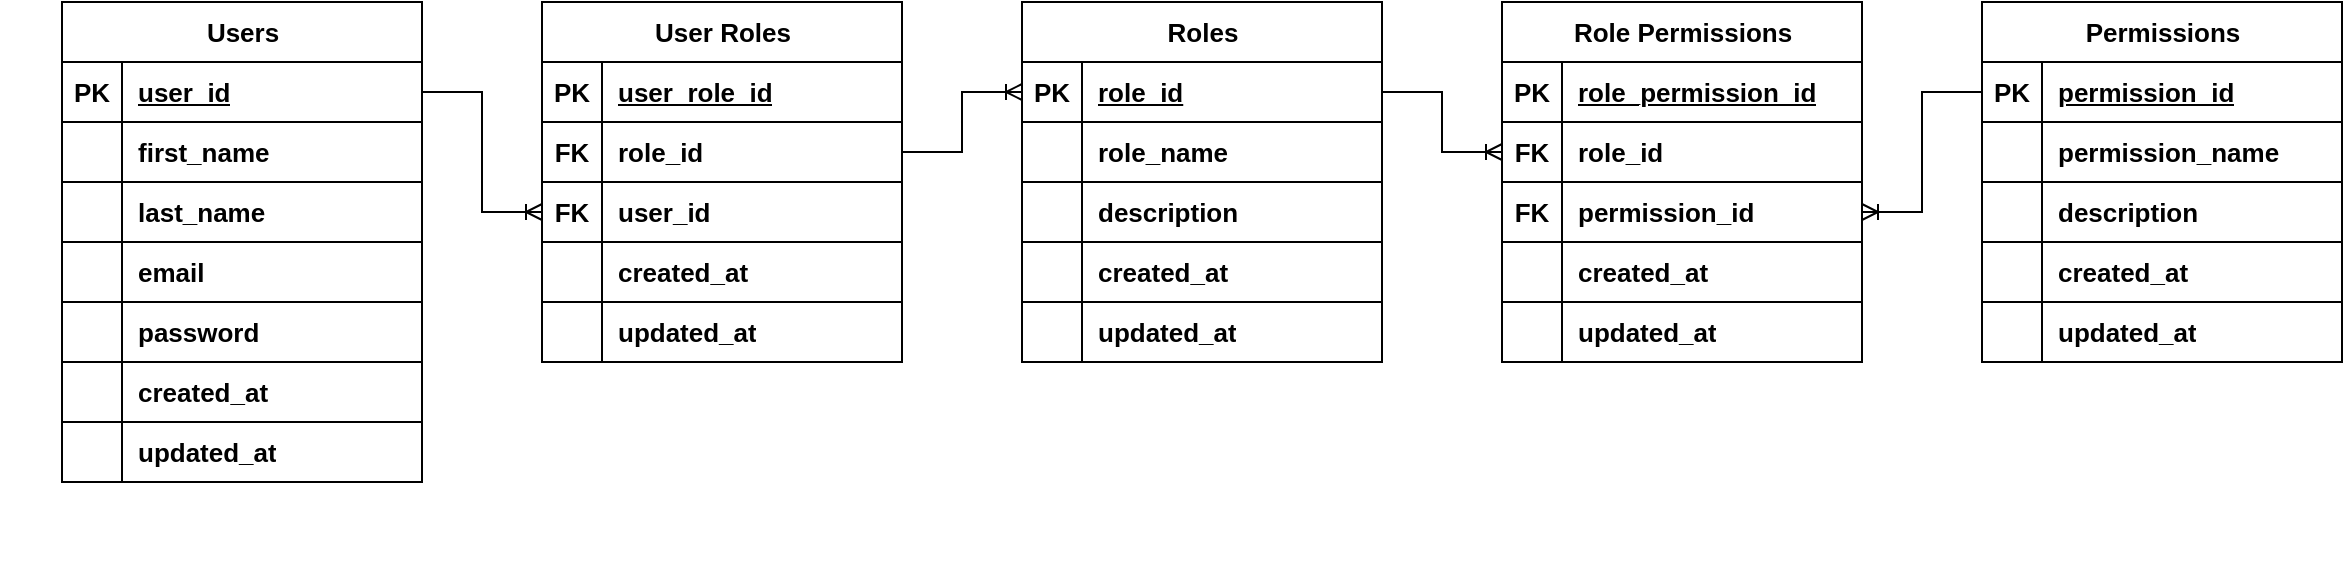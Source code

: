 <mxfile version="24.5.3" type="device">
  <diagram id="R2lEEEUBdFMjLlhIrx00" name="Page-1">
    <mxGraphModel dx="1434" dy="836" grid="1" gridSize="10" guides="1" tooltips="1" connect="1" arrows="1" fold="1" page="1" pageScale="1" pageWidth="1250" pageHeight="500" background="none" math="0" shadow="0" extFonts="Permanent Marker^https://fonts.googleapis.com/css?family=Permanent+Marker">
      <root>
        <mxCell id="0" />
        <mxCell id="1" parent="0" />
        <mxCell id="fED9V9m_qLDJJDHP6zS5-92" value="Role Permissions" style="shape=table;startSize=30;container=1;collapsible=1;childLayout=tableLayout;fixedRows=1;rowLines=1;fontStyle=1;align=center;resizeLast=1;html=1;labelBackgroundColor=none;resizeLastRow=0;shadow=0;rounded=0;fontSize=13;" parent="1" vertex="1">
          <mxGeometry x="760" y="50" width="180" height="180" as="geometry">
            <mxRectangle x="240" y="380" width="110" height="30" as="alternateBounds" />
          </mxGeometry>
        </mxCell>
        <mxCell id="fED9V9m_qLDJJDHP6zS5-93" value="" style="shape=tableRow;horizontal=0;startSize=0;swimlaneHead=0;swimlaneBody=0;fillColor=none;collapsible=0;dropTarget=0;points=[[0,0.5],[1,0.5]];portConstraint=eastwest;top=0;left=0;right=0;bottom=1;labelBackgroundColor=none;fontStyle=1;fontSize=13;" parent="fED9V9m_qLDJJDHP6zS5-92" vertex="1">
          <mxGeometry y="30" width="180" height="30" as="geometry" />
        </mxCell>
        <mxCell id="fED9V9m_qLDJJDHP6zS5-94" value="PK" style="shape=partialRectangle;connectable=0;fillColor=none;top=0;left=0;bottom=0;right=0;fontStyle=1;overflow=hidden;whiteSpace=wrap;html=1;labelBackgroundColor=none;fontSize=13;" parent="fED9V9m_qLDJJDHP6zS5-93" vertex="1">
          <mxGeometry width="30" height="30" as="geometry">
            <mxRectangle width="30" height="30" as="alternateBounds" />
          </mxGeometry>
        </mxCell>
        <mxCell id="fED9V9m_qLDJJDHP6zS5-95" value="role_permission_id" style="shape=partialRectangle;connectable=0;fillColor=none;top=0;left=0;bottom=0;right=0;align=left;spacingLeft=6;fontStyle=5;overflow=hidden;whiteSpace=wrap;html=1;labelBackgroundColor=none;fontSize=13;" parent="fED9V9m_qLDJJDHP6zS5-93" vertex="1">
          <mxGeometry x="30" width="150" height="30" as="geometry">
            <mxRectangle width="150" height="30" as="alternateBounds" />
          </mxGeometry>
        </mxCell>
        <mxCell id="fED9V9m_qLDJJDHP6zS5-162" value="" style="shape=tableRow;horizontal=0;startSize=0;swimlaneHead=0;swimlaneBody=0;fillColor=none;collapsible=0;dropTarget=0;points=[[0,0.5],[1,0.5]];portConstraint=eastwest;top=0;left=0;right=0;bottom=0;labelBackgroundColor=none;fontStyle=1;fontSize=13;" parent="fED9V9m_qLDJJDHP6zS5-92" vertex="1">
          <mxGeometry y="60" width="180" height="30" as="geometry" />
        </mxCell>
        <mxCell id="fED9V9m_qLDJJDHP6zS5-163" value="FK" style="shape=partialRectangle;connectable=0;fillColor=none;top=0;left=0;bottom=0;right=0;editable=1;overflow=hidden;whiteSpace=wrap;html=1;labelBackgroundColor=none;fontStyle=1;fontSize=13;" parent="fED9V9m_qLDJJDHP6zS5-162" vertex="1">
          <mxGeometry width="30" height="30" as="geometry">
            <mxRectangle width="30" height="30" as="alternateBounds" />
          </mxGeometry>
        </mxCell>
        <mxCell id="fED9V9m_qLDJJDHP6zS5-164" value="role_id" style="shape=partialRectangle;connectable=0;fillColor=none;top=0;left=0;bottom=0;right=0;align=left;spacingLeft=6;overflow=hidden;whiteSpace=wrap;html=1;labelBackgroundColor=none;fontStyle=1;fontSize=13;" parent="fED9V9m_qLDJJDHP6zS5-162" vertex="1">
          <mxGeometry x="30" width="150" height="30" as="geometry">
            <mxRectangle width="150" height="30" as="alternateBounds" />
          </mxGeometry>
        </mxCell>
        <mxCell id="fED9V9m_qLDJJDHP6zS5-96" value="" style="shape=tableRow;horizontal=0;startSize=0;swimlaneHead=0;swimlaneBody=0;fillColor=none;collapsible=0;dropTarget=0;points=[[0,0.5],[1,0.5]];portConstraint=eastwest;top=0;left=0;right=0;bottom=0;labelBackgroundColor=none;fontStyle=1;fontSize=13;" parent="fED9V9m_qLDJJDHP6zS5-92" vertex="1">
          <mxGeometry y="90" width="180" height="30" as="geometry" />
        </mxCell>
        <mxCell id="fED9V9m_qLDJJDHP6zS5-97" value="FK" style="shape=partialRectangle;connectable=0;fillColor=none;top=0;left=0;bottom=0;right=0;editable=1;overflow=hidden;whiteSpace=wrap;html=1;labelBackgroundColor=none;fontStyle=1;fontSize=13;" parent="fED9V9m_qLDJJDHP6zS5-96" vertex="1">
          <mxGeometry width="30" height="30" as="geometry">
            <mxRectangle width="30" height="30" as="alternateBounds" />
          </mxGeometry>
        </mxCell>
        <mxCell id="fED9V9m_qLDJJDHP6zS5-98" value="permission_id" style="shape=partialRectangle;connectable=0;fillColor=none;top=0;left=0;bottom=0;right=0;align=left;spacingLeft=6;overflow=hidden;whiteSpace=wrap;html=1;labelBackgroundColor=none;fontStyle=1;fontSize=13;" parent="fED9V9m_qLDJJDHP6zS5-96" vertex="1">
          <mxGeometry x="30" width="150" height="30" as="geometry">
            <mxRectangle width="150" height="30" as="alternateBounds" />
          </mxGeometry>
        </mxCell>
        <mxCell id="fED9V9m_qLDJJDHP6zS5-102" value="" style="shape=tableRow;horizontal=0;startSize=0;swimlaneHead=0;swimlaneBody=0;fillColor=none;collapsible=0;dropTarget=0;points=[[0,0.5],[1,0.5]];portConstraint=eastwest;top=0;left=0;right=0;bottom=0;labelBackgroundColor=none;fontStyle=1;fontSize=13;" parent="fED9V9m_qLDJJDHP6zS5-92" vertex="1">
          <mxGeometry y="120" width="180" height="30" as="geometry" />
        </mxCell>
        <mxCell id="fED9V9m_qLDJJDHP6zS5-103" value="" style="shape=partialRectangle;connectable=0;fillColor=none;top=0;left=0;bottom=0;right=0;editable=1;overflow=hidden;whiteSpace=wrap;html=1;labelBackgroundColor=none;fontStyle=1;fontSize=13;" parent="fED9V9m_qLDJJDHP6zS5-102" vertex="1">
          <mxGeometry width="30" height="30" as="geometry">
            <mxRectangle width="30" height="30" as="alternateBounds" />
          </mxGeometry>
        </mxCell>
        <mxCell id="fED9V9m_qLDJJDHP6zS5-104" value="created_at" style="shape=partialRectangle;connectable=0;fillColor=none;top=0;left=0;bottom=0;right=0;align=left;spacingLeft=6;overflow=hidden;whiteSpace=wrap;html=1;labelBackgroundColor=none;fontStyle=1;fontSize=13;" parent="fED9V9m_qLDJJDHP6zS5-102" vertex="1">
          <mxGeometry x="30" width="150" height="30" as="geometry">
            <mxRectangle width="150" height="30" as="alternateBounds" />
          </mxGeometry>
        </mxCell>
        <mxCell id="fED9V9m_qLDJJDHP6zS5-105" value="" style="shape=tableRow;horizontal=0;startSize=0;swimlaneHead=0;swimlaneBody=0;fillColor=none;collapsible=0;dropTarget=0;points=[[0,0.5],[1,0.5]];portConstraint=eastwest;top=0;left=0;right=0;bottom=0;labelBackgroundColor=none;fontStyle=1;fontSize=13;" parent="fED9V9m_qLDJJDHP6zS5-92" vertex="1">
          <mxGeometry y="150" width="180" height="30" as="geometry" />
        </mxCell>
        <mxCell id="fED9V9m_qLDJJDHP6zS5-106" value="" style="shape=partialRectangle;connectable=0;fillColor=none;top=0;left=0;bottom=0;right=0;editable=1;overflow=hidden;whiteSpace=wrap;html=1;labelBackgroundColor=none;fontStyle=1;fontSize=13;" parent="fED9V9m_qLDJJDHP6zS5-105" vertex="1">
          <mxGeometry width="30" height="30" as="geometry">
            <mxRectangle width="30" height="30" as="alternateBounds" />
          </mxGeometry>
        </mxCell>
        <mxCell id="fED9V9m_qLDJJDHP6zS5-107" value="updated_at" style="shape=partialRectangle;connectable=0;fillColor=none;top=0;left=0;bottom=0;right=0;align=left;spacingLeft=6;overflow=hidden;whiteSpace=wrap;html=1;labelBackgroundColor=none;fontStyle=1;fontSize=13;" parent="fED9V9m_qLDJJDHP6zS5-105" vertex="1">
          <mxGeometry x="30" width="150" height="30" as="geometry">
            <mxRectangle width="150" height="30" as="alternateBounds" />
          </mxGeometry>
        </mxCell>
        <mxCell id="u6cR-LMaMY5ADq6qONZF-1" value="Users" style="shape=table;startSize=30;container=1;collapsible=1;childLayout=tableLayout;fixedRows=1;rowLines=1;fontStyle=1;align=center;resizeLast=1;html=1;labelBackgroundColor=none;resizeLastRow=0;shadow=0;rounded=0;fontSize=13;" parent="1" vertex="1">
          <mxGeometry x="40" y="50" width="180" height="240" as="geometry" />
        </mxCell>
        <mxCell id="u6cR-LMaMY5ADq6qONZF-2" value="" style="shape=tableRow;horizontal=0;startSize=0;swimlaneHead=0;swimlaneBody=0;fillColor=none;collapsible=0;dropTarget=0;points=[[0,0.5],[1,0.5]];portConstraint=eastwest;top=0;left=0;right=0;bottom=1;labelBackgroundColor=none;fontStyle=1;fontSize=13;" parent="u6cR-LMaMY5ADq6qONZF-1" vertex="1">
          <mxGeometry y="30" width="180" height="30" as="geometry" />
        </mxCell>
        <mxCell id="u6cR-LMaMY5ADq6qONZF-3" value="PK" style="shape=partialRectangle;connectable=0;fillColor=none;top=0;left=0;bottom=0;right=0;fontStyle=1;overflow=hidden;whiteSpace=wrap;html=1;labelBackgroundColor=none;fontSize=13;" parent="u6cR-LMaMY5ADq6qONZF-2" vertex="1">
          <mxGeometry width="30" height="30" as="geometry">
            <mxRectangle width="30" height="30" as="alternateBounds" />
          </mxGeometry>
        </mxCell>
        <mxCell id="u6cR-LMaMY5ADq6qONZF-4" value="user_id" style="shape=partialRectangle;connectable=0;fillColor=none;top=0;left=0;bottom=0;right=0;align=left;spacingLeft=6;fontStyle=5;overflow=hidden;whiteSpace=wrap;html=1;labelBackgroundColor=none;fontSize=13;" parent="u6cR-LMaMY5ADq6qONZF-2" vertex="1">
          <mxGeometry x="30" width="150" height="30" as="geometry">
            <mxRectangle width="150" height="30" as="alternateBounds" />
          </mxGeometry>
        </mxCell>
        <mxCell id="u6cR-LMaMY5ADq6qONZF-5" value="" style="shape=tableRow;horizontal=0;startSize=0;swimlaneHead=0;swimlaneBody=0;fillColor=none;collapsible=0;dropTarget=0;points=[[0,0.5],[1,0.5]];portConstraint=eastwest;top=0;left=0;right=0;bottom=0;labelBackgroundColor=none;fontStyle=1;fontSize=13;" parent="u6cR-LMaMY5ADq6qONZF-1" vertex="1">
          <mxGeometry y="60" width="180" height="30" as="geometry" />
        </mxCell>
        <mxCell id="u6cR-LMaMY5ADq6qONZF-6" value="" style="shape=partialRectangle;connectable=0;fillColor=none;top=0;left=0;bottom=0;right=0;editable=1;overflow=hidden;whiteSpace=wrap;html=1;labelBackgroundColor=none;fontStyle=1;fontSize=13;" parent="u6cR-LMaMY5ADq6qONZF-5" vertex="1">
          <mxGeometry width="30" height="30" as="geometry">
            <mxRectangle width="30" height="30" as="alternateBounds" />
          </mxGeometry>
        </mxCell>
        <mxCell id="u6cR-LMaMY5ADq6qONZF-7" value="first_name" style="shape=partialRectangle;connectable=0;fillColor=none;top=0;left=0;bottom=0;right=0;align=left;spacingLeft=6;overflow=hidden;whiteSpace=wrap;html=1;labelBackgroundColor=none;fontStyle=1;fontSize=13;" parent="u6cR-LMaMY5ADq6qONZF-5" vertex="1">
          <mxGeometry x="30" width="150" height="30" as="geometry">
            <mxRectangle width="150" height="30" as="alternateBounds" />
          </mxGeometry>
        </mxCell>
        <mxCell id="mnSYsGPFt1qBgSl6boaw-1" value="" style="shape=tableRow;horizontal=0;startSize=0;swimlaneHead=0;swimlaneBody=0;fillColor=none;collapsible=0;dropTarget=0;points=[[0,0.5],[1,0.5]];portConstraint=eastwest;top=0;left=0;right=0;bottom=0;labelBackgroundColor=none;fontStyle=1;fontSize=13;" parent="u6cR-LMaMY5ADq6qONZF-1" vertex="1">
          <mxGeometry y="90" width="180" height="30" as="geometry" />
        </mxCell>
        <mxCell id="mnSYsGPFt1qBgSl6boaw-2" value="" style="shape=partialRectangle;connectable=0;fillColor=none;top=0;left=0;bottom=0;right=0;editable=1;overflow=hidden;whiteSpace=wrap;html=1;labelBackgroundColor=none;fontStyle=1;fontSize=13;" parent="mnSYsGPFt1qBgSl6boaw-1" vertex="1">
          <mxGeometry width="30" height="30" as="geometry">
            <mxRectangle width="30" height="30" as="alternateBounds" />
          </mxGeometry>
        </mxCell>
        <mxCell id="mnSYsGPFt1qBgSl6boaw-3" value="last_name" style="shape=partialRectangle;connectable=0;fillColor=none;top=0;left=0;bottom=0;right=0;align=left;spacingLeft=6;overflow=hidden;whiteSpace=wrap;html=1;labelBackgroundColor=none;fontStyle=1;fontSize=13;" parent="mnSYsGPFt1qBgSl6boaw-1" vertex="1">
          <mxGeometry x="30" width="150" height="30" as="geometry">
            <mxRectangle width="150" height="30" as="alternateBounds" />
          </mxGeometry>
        </mxCell>
        <mxCell id="fED9V9m_qLDJJDHP6zS5-1" value="" style="shape=tableRow;horizontal=0;startSize=0;swimlaneHead=0;swimlaneBody=0;fillColor=none;collapsible=0;dropTarget=0;points=[[0,0.5],[1,0.5]];portConstraint=eastwest;top=0;left=0;right=0;bottom=0;labelBackgroundColor=none;fontStyle=1;fontSize=13;" parent="u6cR-LMaMY5ADq6qONZF-1" vertex="1">
          <mxGeometry y="120" width="180" height="30" as="geometry" />
        </mxCell>
        <mxCell id="fED9V9m_qLDJJDHP6zS5-2" value="" style="shape=partialRectangle;connectable=0;fillColor=none;top=0;left=0;bottom=0;right=0;editable=1;overflow=hidden;whiteSpace=wrap;html=1;labelBackgroundColor=none;fontStyle=1;fontSize=13;" parent="fED9V9m_qLDJJDHP6zS5-1" vertex="1">
          <mxGeometry width="30" height="30" as="geometry">
            <mxRectangle width="30" height="30" as="alternateBounds" />
          </mxGeometry>
        </mxCell>
        <mxCell id="fED9V9m_qLDJJDHP6zS5-3" value="email" style="shape=partialRectangle;connectable=0;fillColor=none;top=0;left=0;bottom=0;right=0;align=left;spacingLeft=6;overflow=hidden;whiteSpace=wrap;html=1;labelBackgroundColor=none;fontStyle=1;fontSize=13;" parent="fED9V9m_qLDJJDHP6zS5-1" vertex="1">
          <mxGeometry x="30" width="150" height="30" as="geometry">
            <mxRectangle width="150" height="30" as="alternateBounds" />
          </mxGeometry>
        </mxCell>
        <mxCell id="fED9V9m_qLDJJDHP6zS5-23" value="" style="shape=tableRow;horizontal=0;startSize=0;swimlaneHead=0;swimlaneBody=0;fillColor=none;collapsible=0;dropTarget=0;points=[[0,0.5],[1,0.5]];portConstraint=eastwest;top=0;left=0;right=0;bottom=0;labelBackgroundColor=none;fontStyle=1;fontSize=13;" parent="u6cR-LMaMY5ADq6qONZF-1" vertex="1">
          <mxGeometry y="150" width="180" height="30" as="geometry" />
        </mxCell>
        <mxCell id="fED9V9m_qLDJJDHP6zS5-24" value="" style="shape=partialRectangle;connectable=0;fillColor=none;top=0;left=0;bottom=0;right=0;editable=1;overflow=hidden;whiteSpace=wrap;html=1;labelBackgroundColor=none;fontStyle=1;fontSize=13;" parent="fED9V9m_qLDJJDHP6zS5-23" vertex="1">
          <mxGeometry width="30" height="30" as="geometry">
            <mxRectangle width="30" height="30" as="alternateBounds" />
          </mxGeometry>
        </mxCell>
        <mxCell id="fED9V9m_qLDJJDHP6zS5-25" value="password" style="shape=partialRectangle;connectable=0;fillColor=none;top=0;left=0;bottom=0;right=0;align=left;spacingLeft=6;overflow=hidden;whiteSpace=wrap;html=1;labelBackgroundColor=none;fontStyle=1;fontSize=13;" parent="fED9V9m_qLDJJDHP6zS5-23" vertex="1">
          <mxGeometry x="30" width="150" height="30" as="geometry">
            <mxRectangle width="150" height="30" as="alternateBounds" />
          </mxGeometry>
        </mxCell>
        <mxCell id="fED9V9m_qLDJJDHP6zS5-26" value="" style="shape=tableRow;horizontal=0;startSize=0;swimlaneHead=0;swimlaneBody=0;fillColor=none;collapsible=0;dropTarget=0;points=[[0,0.5],[1,0.5]];portConstraint=eastwest;top=0;left=0;right=0;bottom=0;labelBackgroundColor=none;fontStyle=1;fontSize=13;" parent="u6cR-LMaMY5ADq6qONZF-1" vertex="1">
          <mxGeometry y="180" width="180" height="30" as="geometry" />
        </mxCell>
        <mxCell id="fED9V9m_qLDJJDHP6zS5-27" value="" style="shape=partialRectangle;connectable=0;fillColor=none;top=0;left=0;bottom=0;right=0;editable=1;overflow=hidden;whiteSpace=wrap;html=1;labelBackgroundColor=none;fontStyle=1;fontSize=13;" parent="fED9V9m_qLDJJDHP6zS5-26" vertex="1">
          <mxGeometry width="30" height="30" as="geometry">
            <mxRectangle width="30" height="30" as="alternateBounds" />
          </mxGeometry>
        </mxCell>
        <mxCell id="fED9V9m_qLDJJDHP6zS5-28" value="created_at" style="shape=partialRectangle;connectable=0;fillColor=none;top=0;left=0;bottom=0;right=0;align=left;spacingLeft=6;overflow=hidden;whiteSpace=wrap;html=1;labelBackgroundColor=none;fontStyle=1;fontSize=13;" parent="fED9V9m_qLDJJDHP6zS5-26" vertex="1">
          <mxGeometry x="30" width="150" height="30" as="geometry">
            <mxRectangle width="150" height="30" as="alternateBounds" />
          </mxGeometry>
        </mxCell>
        <mxCell id="fED9V9m_qLDJJDHP6zS5-29" value="" style="shape=tableRow;horizontal=0;startSize=0;swimlaneHead=0;swimlaneBody=0;fillColor=none;collapsible=0;dropTarget=0;points=[[0,0.5],[1,0.5]];portConstraint=eastwest;top=0;left=0;right=0;bottom=0;labelBackgroundColor=none;fontStyle=1;fontSize=13;" parent="u6cR-LMaMY5ADq6qONZF-1" vertex="1">
          <mxGeometry y="210" width="180" height="30" as="geometry" />
        </mxCell>
        <mxCell id="fED9V9m_qLDJJDHP6zS5-30" value="" style="shape=partialRectangle;connectable=0;fillColor=none;top=0;left=0;bottom=0;right=0;editable=1;overflow=hidden;whiteSpace=wrap;html=1;labelBackgroundColor=none;fontStyle=1;fontSize=13;" parent="fED9V9m_qLDJJDHP6zS5-29" vertex="1">
          <mxGeometry width="30" height="30" as="geometry">
            <mxRectangle width="30" height="30" as="alternateBounds" />
          </mxGeometry>
        </mxCell>
        <mxCell id="fED9V9m_qLDJJDHP6zS5-31" value="updated_at" style="shape=partialRectangle;connectable=0;fillColor=none;top=0;left=0;bottom=0;right=0;align=left;spacingLeft=6;overflow=hidden;whiteSpace=wrap;html=1;labelBackgroundColor=none;fontStyle=1;fontSize=13;" parent="fED9V9m_qLDJJDHP6zS5-29" vertex="1">
          <mxGeometry x="30" width="150" height="30" as="geometry">
            <mxRectangle width="150" height="30" as="alternateBounds" />
          </mxGeometry>
        </mxCell>
        <mxCell id="u6cR-LMaMY5ADq6qONZF-15" value="" style="shape=tableRow;horizontal=0;startSize=0;swimlaneHead=0;swimlaneBody=0;fillColor=none;collapsible=0;dropTarget=0;points=[[0,0.5],[1,0.5]];portConstraint=eastwest;top=0;left=0;right=0;bottom=0;labelBackgroundColor=none;fontStyle=1;fontSize=13;" parent="1" vertex="1">
          <mxGeometry x="50" y="200" width="180" height="30" as="geometry" />
        </mxCell>
        <mxCell id="u6cR-LMaMY5ADq6qONZF-16" value="" style="shape=partialRectangle;connectable=0;fillColor=none;top=0;left=0;bottom=0;right=0;editable=1;overflow=hidden;whiteSpace=wrap;html=1;labelBackgroundColor=none;fontStyle=1;fontSize=13;" parent="u6cR-LMaMY5ADq6qONZF-15" vertex="1">
          <mxGeometry width="30" height="30" as="geometry">
            <mxRectangle width="30" height="30" as="alternateBounds" />
          </mxGeometry>
        </mxCell>
        <mxCell id="fED9V9m_qLDJJDHP6zS5-20" value="" style="shape=tableRow;horizontal=0;startSize=0;swimlaneHead=0;swimlaneBody=0;fillColor=none;collapsible=0;dropTarget=0;points=[[0,0.5],[1,0.5]];portConstraint=eastwest;top=0;left=0;right=0;bottom=0;labelBackgroundColor=none;fontStyle=1;fontSize=13;" parent="1" vertex="1">
          <mxGeometry x="40" y="310" width="180" height="30" as="geometry" />
        </mxCell>
        <mxCell id="fED9V9m_qLDJJDHP6zS5-48" value="Roles" style="shape=table;startSize=30;container=1;collapsible=1;childLayout=tableLayout;fixedRows=1;rowLines=1;fontStyle=1;align=center;resizeLast=1;html=1;labelBackgroundColor=none;resizeLastRow=0;shadow=0;rounded=0;fontSize=13;" parent="1" vertex="1">
          <mxGeometry x="520" y="50" width="180" height="180" as="geometry" />
        </mxCell>
        <mxCell id="fED9V9m_qLDJJDHP6zS5-49" value="" style="shape=tableRow;horizontal=0;startSize=0;swimlaneHead=0;swimlaneBody=0;fillColor=none;collapsible=0;dropTarget=0;points=[[0,0.5],[1,0.5]];portConstraint=eastwest;top=0;left=0;right=0;bottom=1;labelBackgroundColor=none;fontStyle=1;fontSize=13;" parent="fED9V9m_qLDJJDHP6zS5-48" vertex="1">
          <mxGeometry y="30" width="180" height="30" as="geometry" />
        </mxCell>
        <mxCell id="fED9V9m_qLDJJDHP6zS5-50" value="PK" style="shape=partialRectangle;connectable=0;fillColor=none;top=0;left=0;bottom=0;right=0;fontStyle=1;overflow=hidden;whiteSpace=wrap;html=1;labelBackgroundColor=none;fontSize=13;" parent="fED9V9m_qLDJJDHP6zS5-49" vertex="1">
          <mxGeometry width="30" height="30" as="geometry">
            <mxRectangle width="30" height="30" as="alternateBounds" />
          </mxGeometry>
        </mxCell>
        <mxCell id="fED9V9m_qLDJJDHP6zS5-51" value="role_id" style="shape=partialRectangle;connectable=0;fillColor=none;top=0;left=0;bottom=0;right=0;align=left;spacingLeft=6;fontStyle=5;overflow=hidden;whiteSpace=wrap;html=1;labelBackgroundColor=none;fontSize=13;" parent="fED9V9m_qLDJJDHP6zS5-49" vertex="1">
          <mxGeometry x="30" width="150" height="30" as="geometry">
            <mxRectangle width="150" height="30" as="alternateBounds" />
          </mxGeometry>
        </mxCell>
        <mxCell id="fED9V9m_qLDJJDHP6zS5-52" value="" style="shape=tableRow;horizontal=0;startSize=0;swimlaneHead=0;swimlaneBody=0;fillColor=none;collapsible=0;dropTarget=0;points=[[0,0.5],[1,0.5]];portConstraint=eastwest;top=0;left=0;right=0;bottom=0;labelBackgroundColor=none;fontStyle=1;fontSize=13;" parent="fED9V9m_qLDJJDHP6zS5-48" vertex="1">
          <mxGeometry y="60" width="180" height="30" as="geometry" />
        </mxCell>
        <mxCell id="fED9V9m_qLDJJDHP6zS5-53" value="" style="shape=partialRectangle;connectable=0;fillColor=none;top=0;left=0;bottom=0;right=0;editable=1;overflow=hidden;whiteSpace=wrap;html=1;labelBackgroundColor=none;fontStyle=1;fontSize=13;" parent="fED9V9m_qLDJJDHP6zS5-52" vertex="1">
          <mxGeometry width="30" height="30" as="geometry">
            <mxRectangle width="30" height="30" as="alternateBounds" />
          </mxGeometry>
        </mxCell>
        <mxCell id="fED9V9m_qLDJJDHP6zS5-54" value="role_name" style="shape=partialRectangle;connectable=0;fillColor=none;top=0;left=0;bottom=0;right=0;align=left;spacingLeft=6;overflow=hidden;whiteSpace=wrap;html=1;labelBackgroundColor=none;fontStyle=1;fontSize=13;" parent="fED9V9m_qLDJJDHP6zS5-52" vertex="1">
          <mxGeometry x="30" width="150" height="30" as="geometry">
            <mxRectangle width="150" height="30" as="alternateBounds" />
          </mxGeometry>
        </mxCell>
        <mxCell id="fED9V9m_qLDJJDHP6zS5-55" value="" style="shape=tableRow;horizontal=0;startSize=0;swimlaneHead=0;swimlaneBody=0;fillColor=none;collapsible=0;dropTarget=0;points=[[0,0.5],[1,0.5]];portConstraint=eastwest;top=0;left=0;right=0;bottom=0;labelBackgroundColor=none;fontStyle=1;fontSize=13;" parent="fED9V9m_qLDJJDHP6zS5-48" vertex="1">
          <mxGeometry y="90" width="180" height="30" as="geometry" />
        </mxCell>
        <mxCell id="fED9V9m_qLDJJDHP6zS5-56" value="" style="shape=partialRectangle;connectable=0;fillColor=none;top=0;left=0;bottom=0;right=0;editable=1;overflow=hidden;whiteSpace=wrap;html=1;labelBackgroundColor=none;fontStyle=1;fontSize=13;" parent="fED9V9m_qLDJJDHP6zS5-55" vertex="1">
          <mxGeometry width="30" height="30" as="geometry">
            <mxRectangle width="30" height="30" as="alternateBounds" />
          </mxGeometry>
        </mxCell>
        <mxCell id="fED9V9m_qLDJJDHP6zS5-57" value="description" style="shape=partialRectangle;connectable=0;fillColor=none;top=0;left=0;bottom=0;right=0;align=left;spacingLeft=6;overflow=hidden;whiteSpace=wrap;html=1;labelBackgroundColor=none;fontStyle=1;fontSize=13;" parent="fED9V9m_qLDJJDHP6zS5-55" vertex="1">
          <mxGeometry x="30" width="150" height="30" as="geometry">
            <mxRectangle width="150" height="30" as="alternateBounds" />
          </mxGeometry>
        </mxCell>
        <mxCell id="fED9V9m_qLDJJDHP6zS5-61" value="" style="shape=tableRow;horizontal=0;startSize=0;swimlaneHead=0;swimlaneBody=0;fillColor=none;collapsible=0;dropTarget=0;points=[[0,0.5],[1,0.5]];portConstraint=eastwest;top=0;left=0;right=0;bottom=0;labelBackgroundColor=none;fontStyle=1;fontSize=13;" parent="fED9V9m_qLDJJDHP6zS5-48" vertex="1">
          <mxGeometry y="120" width="180" height="30" as="geometry" />
        </mxCell>
        <mxCell id="fED9V9m_qLDJJDHP6zS5-62" value="" style="shape=partialRectangle;connectable=0;fillColor=none;top=0;left=0;bottom=0;right=0;editable=1;overflow=hidden;whiteSpace=wrap;html=1;labelBackgroundColor=none;fontStyle=1;fontSize=13;" parent="fED9V9m_qLDJJDHP6zS5-61" vertex="1">
          <mxGeometry width="30" height="30" as="geometry">
            <mxRectangle width="30" height="30" as="alternateBounds" />
          </mxGeometry>
        </mxCell>
        <mxCell id="fED9V9m_qLDJJDHP6zS5-63" value="created_at" style="shape=partialRectangle;connectable=0;fillColor=none;top=0;left=0;bottom=0;right=0;align=left;spacingLeft=6;overflow=hidden;whiteSpace=wrap;html=1;labelBackgroundColor=none;fontStyle=1;fontSize=13;" parent="fED9V9m_qLDJJDHP6zS5-61" vertex="1">
          <mxGeometry x="30" width="150" height="30" as="geometry">
            <mxRectangle width="150" height="30" as="alternateBounds" />
          </mxGeometry>
        </mxCell>
        <mxCell id="fED9V9m_qLDJJDHP6zS5-64" value="" style="shape=tableRow;horizontal=0;startSize=0;swimlaneHead=0;swimlaneBody=0;fillColor=none;collapsible=0;dropTarget=0;points=[[0,0.5],[1,0.5]];portConstraint=eastwest;top=0;left=0;right=0;bottom=0;labelBackgroundColor=none;fontStyle=1;fontSize=13;" parent="fED9V9m_qLDJJDHP6zS5-48" vertex="1">
          <mxGeometry y="150" width="180" height="30" as="geometry" />
        </mxCell>
        <mxCell id="fED9V9m_qLDJJDHP6zS5-65" value="" style="shape=partialRectangle;connectable=0;fillColor=none;top=0;left=0;bottom=0;right=0;editable=1;overflow=hidden;whiteSpace=wrap;html=1;labelBackgroundColor=none;fontStyle=1;fontSize=13;" parent="fED9V9m_qLDJJDHP6zS5-64" vertex="1">
          <mxGeometry width="30" height="30" as="geometry">
            <mxRectangle width="30" height="30" as="alternateBounds" />
          </mxGeometry>
        </mxCell>
        <mxCell id="fED9V9m_qLDJJDHP6zS5-66" value="updated_at" style="shape=partialRectangle;connectable=0;fillColor=none;top=0;left=0;bottom=0;right=0;align=left;spacingLeft=6;overflow=hidden;whiteSpace=wrap;html=1;labelBackgroundColor=none;fontStyle=1;fontSize=13;" parent="fED9V9m_qLDJJDHP6zS5-64" vertex="1">
          <mxGeometry x="30" width="150" height="30" as="geometry">
            <mxRectangle width="150" height="30" as="alternateBounds" />
          </mxGeometry>
        </mxCell>
        <mxCell id="fED9V9m_qLDJJDHP6zS5-70" value="Permissions" style="shape=table;startSize=30;container=1;collapsible=1;childLayout=tableLayout;fixedRows=1;rowLines=1;fontStyle=1;align=center;resizeLast=1;html=1;labelBackgroundColor=none;resizeLastRow=0;shadow=0;rounded=0;fontSize=13;" parent="1" vertex="1">
          <mxGeometry x="1000" y="50" width="180" height="180" as="geometry">
            <mxRectangle x="240" y="380" width="110" height="30" as="alternateBounds" />
          </mxGeometry>
        </mxCell>
        <mxCell id="fED9V9m_qLDJJDHP6zS5-71" value="" style="shape=tableRow;horizontal=0;startSize=0;swimlaneHead=0;swimlaneBody=0;fillColor=none;collapsible=0;dropTarget=0;points=[[0,0.5],[1,0.5]];portConstraint=eastwest;top=0;left=0;right=0;bottom=1;labelBackgroundColor=none;fontStyle=1;fontSize=13;" parent="fED9V9m_qLDJJDHP6zS5-70" vertex="1">
          <mxGeometry y="30" width="180" height="30" as="geometry" />
        </mxCell>
        <mxCell id="fED9V9m_qLDJJDHP6zS5-72" value="PK" style="shape=partialRectangle;connectable=0;fillColor=none;top=0;left=0;bottom=0;right=0;fontStyle=1;overflow=hidden;whiteSpace=wrap;html=1;labelBackgroundColor=none;fontSize=13;" parent="fED9V9m_qLDJJDHP6zS5-71" vertex="1">
          <mxGeometry width="30" height="30" as="geometry">
            <mxRectangle width="30" height="30" as="alternateBounds" />
          </mxGeometry>
        </mxCell>
        <mxCell id="fED9V9m_qLDJJDHP6zS5-73" value="permission_id" style="shape=partialRectangle;connectable=0;fillColor=none;top=0;left=0;bottom=0;right=0;align=left;spacingLeft=6;fontStyle=5;overflow=hidden;whiteSpace=wrap;html=1;labelBackgroundColor=none;fontSize=13;" parent="fED9V9m_qLDJJDHP6zS5-71" vertex="1">
          <mxGeometry x="30" width="150" height="30" as="geometry">
            <mxRectangle width="150" height="30" as="alternateBounds" />
          </mxGeometry>
        </mxCell>
        <mxCell id="fED9V9m_qLDJJDHP6zS5-74" value="" style="shape=tableRow;horizontal=0;startSize=0;swimlaneHead=0;swimlaneBody=0;fillColor=none;collapsible=0;dropTarget=0;points=[[0,0.5],[1,0.5]];portConstraint=eastwest;top=0;left=0;right=0;bottom=0;labelBackgroundColor=none;fontStyle=1;fontSize=13;" parent="fED9V9m_qLDJJDHP6zS5-70" vertex="1">
          <mxGeometry y="60" width="180" height="30" as="geometry" />
        </mxCell>
        <mxCell id="fED9V9m_qLDJJDHP6zS5-75" value="" style="shape=partialRectangle;connectable=0;fillColor=none;top=0;left=0;bottom=0;right=0;editable=1;overflow=hidden;whiteSpace=wrap;html=1;labelBackgroundColor=none;fontStyle=1;fontSize=13;" parent="fED9V9m_qLDJJDHP6zS5-74" vertex="1">
          <mxGeometry width="30" height="30" as="geometry">
            <mxRectangle width="30" height="30" as="alternateBounds" />
          </mxGeometry>
        </mxCell>
        <mxCell id="fED9V9m_qLDJJDHP6zS5-76" value="permission_name" style="shape=partialRectangle;connectable=0;fillColor=none;top=0;left=0;bottom=0;right=0;align=left;spacingLeft=6;overflow=hidden;whiteSpace=wrap;html=1;labelBackgroundColor=none;fontStyle=1;fontSize=13;" parent="fED9V9m_qLDJJDHP6zS5-74" vertex="1">
          <mxGeometry x="30" width="150" height="30" as="geometry">
            <mxRectangle width="150" height="30" as="alternateBounds" />
          </mxGeometry>
        </mxCell>
        <mxCell id="fED9V9m_qLDJJDHP6zS5-77" value="" style="shape=tableRow;horizontal=0;startSize=0;swimlaneHead=0;swimlaneBody=0;fillColor=none;collapsible=0;dropTarget=0;points=[[0,0.5],[1,0.5]];portConstraint=eastwest;top=0;left=0;right=0;bottom=0;labelBackgroundColor=none;fontStyle=1;fontSize=13;" parent="fED9V9m_qLDJJDHP6zS5-70" vertex="1">
          <mxGeometry y="90" width="180" height="30" as="geometry" />
        </mxCell>
        <mxCell id="fED9V9m_qLDJJDHP6zS5-78" value="" style="shape=partialRectangle;connectable=0;fillColor=none;top=0;left=0;bottom=0;right=0;editable=1;overflow=hidden;whiteSpace=wrap;html=1;labelBackgroundColor=none;fontStyle=1;fontSize=13;" parent="fED9V9m_qLDJJDHP6zS5-77" vertex="1">
          <mxGeometry width="30" height="30" as="geometry">
            <mxRectangle width="30" height="30" as="alternateBounds" />
          </mxGeometry>
        </mxCell>
        <mxCell id="fED9V9m_qLDJJDHP6zS5-79" value="description" style="shape=partialRectangle;connectable=0;fillColor=none;top=0;left=0;bottom=0;right=0;align=left;spacingLeft=6;overflow=hidden;whiteSpace=wrap;html=1;labelBackgroundColor=none;fontStyle=1;fontSize=13;" parent="fED9V9m_qLDJJDHP6zS5-77" vertex="1">
          <mxGeometry x="30" width="150" height="30" as="geometry">
            <mxRectangle width="150" height="30" as="alternateBounds" />
          </mxGeometry>
        </mxCell>
        <mxCell id="fED9V9m_qLDJJDHP6zS5-83" value="" style="shape=tableRow;horizontal=0;startSize=0;swimlaneHead=0;swimlaneBody=0;fillColor=none;collapsible=0;dropTarget=0;points=[[0,0.5],[1,0.5]];portConstraint=eastwest;top=0;left=0;right=0;bottom=0;labelBackgroundColor=none;fontStyle=1;fontSize=13;" parent="fED9V9m_qLDJJDHP6zS5-70" vertex="1">
          <mxGeometry y="120" width="180" height="30" as="geometry" />
        </mxCell>
        <mxCell id="fED9V9m_qLDJJDHP6zS5-84" value="" style="shape=partialRectangle;connectable=0;fillColor=none;top=0;left=0;bottom=0;right=0;editable=1;overflow=hidden;whiteSpace=wrap;html=1;labelBackgroundColor=none;fontStyle=1;fontSize=13;" parent="fED9V9m_qLDJJDHP6zS5-83" vertex="1">
          <mxGeometry width="30" height="30" as="geometry">
            <mxRectangle width="30" height="30" as="alternateBounds" />
          </mxGeometry>
        </mxCell>
        <mxCell id="fED9V9m_qLDJJDHP6zS5-85" value="created_at" style="shape=partialRectangle;connectable=0;fillColor=none;top=0;left=0;bottom=0;right=0;align=left;spacingLeft=6;overflow=hidden;whiteSpace=wrap;html=1;labelBackgroundColor=none;fontStyle=1;fontSize=13;" parent="fED9V9m_qLDJJDHP6zS5-83" vertex="1">
          <mxGeometry x="30" width="150" height="30" as="geometry">
            <mxRectangle width="150" height="30" as="alternateBounds" />
          </mxGeometry>
        </mxCell>
        <mxCell id="fED9V9m_qLDJJDHP6zS5-86" value="" style="shape=tableRow;horizontal=0;startSize=0;swimlaneHead=0;swimlaneBody=0;fillColor=none;collapsible=0;dropTarget=0;points=[[0,0.5],[1,0.5]];portConstraint=eastwest;top=0;left=0;right=0;bottom=0;labelBackgroundColor=none;fontStyle=1;fontSize=13;" parent="fED9V9m_qLDJJDHP6zS5-70" vertex="1">
          <mxGeometry y="150" width="180" height="30" as="geometry" />
        </mxCell>
        <mxCell id="fED9V9m_qLDJJDHP6zS5-87" value="" style="shape=partialRectangle;connectable=0;fillColor=none;top=0;left=0;bottom=0;right=0;editable=1;overflow=hidden;whiteSpace=wrap;html=1;labelBackgroundColor=none;fontStyle=1;fontSize=13;" parent="fED9V9m_qLDJJDHP6zS5-86" vertex="1">
          <mxGeometry width="30" height="30" as="geometry">
            <mxRectangle width="30" height="30" as="alternateBounds" />
          </mxGeometry>
        </mxCell>
        <mxCell id="fED9V9m_qLDJJDHP6zS5-88" value="updated_at" style="shape=partialRectangle;connectable=0;fillColor=none;top=0;left=0;bottom=0;right=0;align=left;spacingLeft=6;overflow=hidden;whiteSpace=wrap;html=1;labelBackgroundColor=none;fontStyle=1;fontSize=13;" parent="fED9V9m_qLDJJDHP6zS5-86" vertex="1">
          <mxGeometry x="30" width="150" height="30" as="geometry">
            <mxRectangle width="150" height="30" as="alternateBounds" />
          </mxGeometry>
        </mxCell>
        <mxCell id="fED9V9m_qLDJJDHP6zS5-108" value="User Roles" style="shape=table;startSize=30;container=1;collapsible=1;childLayout=tableLayout;fixedRows=1;rowLines=1;fontStyle=1;align=center;resizeLast=1;html=1;labelBackgroundColor=none;resizeLastRow=0;shadow=0;rounded=0;fontSize=13;" parent="1" vertex="1">
          <mxGeometry x="280" y="50" width="180" height="180" as="geometry">
            <mxRectangle x="240" y="380" width="110" height="30" as="alternateBounds" />
          </mxGeometry>
        </mxCell>
        <mxCell id="fED9V9m_qLDJJDHP6zS5-109" value="" style="shape=tableRow;horizontal=0;startSize=0;swimlaneHead=0;swimlaneBody=0;fillColor=none;collapsible=0;dropTarget=0;points=[[0,0.5],[1,0.5]];portConstraint=eastwest;top=0;left=0;right=0;bottom=1;labelBackgroundColor=none;fontStyle=1;fontSize=13;" parent="fED9V9m_qLDJJDHP6zS5-108" vertex="1">
          <mxGeometry y="30" width="180" height="30" as="geometry" />
        </mxCell>
        <mxCell id="fED9V9m_qLDJJDHP6zS5-110" value="PK" style="shape=partialRectangle;connectable=0;fillColor=none;top=0;left=0;bottom=0;right=0;fontStyle=1;overflow=hidden;whiteSpace=wrap;html=1;labelBackgroundColor=none;fontSize=13;" parent="fED9V9m_qLDJJDHP6zS5-109" vertex="1">
          <mxGeometry width="30" height="30" as="geometry">
            <mxRectangle width="30" height="30" as="alternateBounds" />
          </mxGeometry>
        </mxCell>
        <mxCell id="fED9V9m_qLDJJDHP6zS5-111" value="user_role_id" style="shape=partialRectangle;connectable=0;fillColor=none;top=0;left=0;bottom=0;right=0;align=left;spacingLeft=6;fontStyle=5;overflow=hidden;whiteSpace=wrap;html=1;labelBackgroundColor=none;fontSize=13;" parent="fED9V9m_qLDJJDHP6zS5-109" vertex="1">
          <mxGeometry x="30" width="150" height="30" as="geometry">
            <mxRectangle width="150" height="30" as="alternateBounds" />
          </mxGeometry>
        </mxCell>
        <mxCell id="fED9V9m_qLDJJDHP6zS5-112" value="" style="shape=tableRow;horizontal=0;startSize=0;swimlaneHead=0;swimlaneBody=0;fillColor=none;collapsible=0;dropTarget=0;points=[[0,0.5],[1,0.5]];portConstraint=eastwest;top=0;left=0;right=0;bottom=0;labelBackgroundColor=none;fontStyle=1;fontSize=13;" parent="fED9V9m_qLDJJDHP6zS5-108" vertex="1">
          <mxGeometry y="60" width="180" height="30" as="geometry" />
        </mxCell>
        <mxCell id="fED9V9m_qLDJJDHP6zS5-113" value="FK" style="shape=partialRectangle;connectable=0;fillColor=none;top=0;left=0;bottom=0;right=0;editable=1;overflow=hidden;whiteSpace=wrap;html=1;labelBackgroundColor=none;fontStyle=1;fontSize=13;" parent="fED9V9m_qLDJJDHP6zS5-112" vertex="1">
          <mxGeometry width="30" height="30" as="geometry">
            <mxRectangle width="30" height="30" as="alternateBounds" />
          </mxGeometry>
        </mxCell>
        <mxCell id="fED9V9m_qLDJJDHP6zS5-114" value="role_id" style="shape=partialRectangle;connectable=0;fillColor=none;top=0;left=0;bottom=0;right=0;align=left;spacingLeft=6;overflow=hidden;whiteSpace=wrap;html=1;labelBackgroundColor=none;fontStyle=1;fontSize=13;" parent="fED9V9m_qLDJJDHP6zS5-112" vertex="1">
          <mxGeometry x="30" width="150" height="30" as="geometry">
            <mxRectangle width="150" height="30" as="alternateBounds" />
          </mxGeometry>
        </mxCell>
        <mxCell id="fED9V9m_qLDJJDHP6zS5-115" value="" style="shape=tableRow;horizontal=0;startSize=0;swimlaneHead=0;swimlaneBody=0;fillColor=none;collapsible=0;dropTarget=0;points=[[0,0.5],[1,0.5]];portConstraint=eastwest;top=0;left=0;right=0;bottom=0;labelBackgroundColor=none;fontStyle=1;fontSize=13;" parent="fED9V9m_qLDJJDHP6zS5-108" vertex="1">
          <mxGeometry y="90" width="180" height="30" as="geometry" />
        </mxCell>
        <mxCell id="fED9V9m_qLDJJDHP6zS5-116" value="FK" style="shape=partialRectangle;connectable=0;fillColor=none;top=0;left=0;bottom=0;right=0;editable=1;overflow=hidden;whiteSpace=wrap;html=1;labelBackgroundColor=none;fontStyle=1;fontSize=13;" parent="fED9V9m_qLDJJDHP6zS5-115" vertex="1">
          <mxGeometry width="30" height="30" as="geometry">
            <mxRectangle width="30" height="30" as="alternateBounds" />
          </mxGeometry>
        </mxCell>
        <mxCell id="fED9V9m_qLDJJDHP6zS5-117" value="user_id" style="shape=partialRectangle;connectable=0;fillColor=none;top=0;left=0;bottom=0;right=0;align=left;spacingLeft=6;overflow=hidden;whiteSpace=wrap;html=1;labelBackgroundColor=none;fontStyle=1;fontSize=13;" parent="fED9V9m_qLDJJDHP6zS5-115" vertex="1">
          <mxGeometry x="30" width="150" height="30" as="geometry">
            <mxRectangle width="150" height="30" as="alternateBounds" />
          </mxGeometry>
        </mxCell>
        <mxCell id="fED9V9m_qLDJJDHP6zS5-118" value="" style="shape=tableRow;horizontal=0;startSize=0;swimlaneHead=0;swimlaneBody=0;fillColor=none;collapsible=0;dropTarget=0;points=[[0,0.5],[1,0.5]];portConstraint=eastwest;top=0;left=0;right=0;bottom=0;labelBackgroundColor=none;fontStyle=1;fontSize=13;" parent="fED9V9m_qLDJJDHP6zS5-108" vertex="1">
          <mxGeometry y="120" width="180" height="30" as="geometry" />
        </mxCell>
        <mxCell id="fED9V9m_qLDJJDHP6zS5-119" value="" style="shape=partialRectangle;connectable=0;fillColor=none;top=0;left=0;bottom=0;right=0;editable=1;overflow=hidden;whiteSpace=wrap;html=1;labelBackgroundColor=none;fontStyle=1;fontSize=13;" parent="fED9V9m_qLDJJDHP6zS5-118" vertex="1">
          <mxGeometry width="30" height="30" as="geometry">
            <mxRectangle width="30" height="30" as="alternateBounds" />
          </mxGeometry>
        </mxCell>
        <mxCell id="fED9V9m_qLDJJDHP6zS5-120" value="created_at" style="shape=partialRectangle;connectable=0;fillColor=none;top=0;left=0;bottom=0;right=0;align=left;spacingLeft=6;overflow=hidden;whiteSpace=wrap;html=1;labelBackgroundColor=none;fontStyle=1;fontSize=13;" parent="fED9V9m_qLDJJDHP6zS5-118" vertex="1">
          <mxGeometry x="30" width="150" height="30" as="geometry">
            <mxRectangle width="150" height="30" as="alternateBounds" />
          </mxGeometry>
        </mxCell>
        <mxCell id="fED9V9m_qLDJJDHP6zS5-121" value="" style="shape=tableRow;horizontal=0;startSize=0;swimlaneHead=0;swimlaneBody=0;fillColor=none;collapsible=0;dropTarget=0;points=[[0,0.5],[1,0.5]];portConstraint=eastwest;top=0;left=0;right=0;bottom=0;labelBackgroundColor=none;fontStyle=1;fontSize=13;" parent="fED9V9m_qLDJJDHP6zS5-108" vertex="1">
          <mxGeometry y="150" width="180" height="30" as="geometry" />
        </mxCell>
        <mxCell id="fED9V9m_qLDJJDHP6zS5-122" value="" style="shape=partialRectangle;connectable=0;fillColor=none;top=0;left=0;bottom=0;right=0;editable=1;overflow=hidden;whiteSpace=wrap;html=1;labelBackgroundColor=none;fontStyle=1;fontSize=13;" parent="fED9V9m_qLDJJDHP6zS5-121" vertex="1">
          <mxGeometry width="30" height="30" as="geometry">
            <mxRectangle width="30" height="30" as="alternateBounds" />
          </mxGeometry>
        </mxCell>
        <mxCell id="fED9V9m_qLDJJDHP6zS5-123" value="updated_at" style="shape=partialRectangle;connectable=0;fillColor=none;top=0;left=0;bottom=0;right=0;align=left;spacingLeft=6;overflow=hidden;whiteSpace=wrap;html=1;labelBackgroundColor=none;fontStyle=1;fontSize=13;" parent="fED9V9m_qLDJJDHP6zS5-121" vertex="1">
          <mxGeometry x="30" width="150" height="30" as="geometry">
            <mxRectangle width="150" height="30" as="alternateBounds" />
          </mxGeometry>
        </mxCell>
        <mxCell id="fED9V9m_qLDJJDHP6zS5-153" value="" style="edgeStyle=entityRelationEdgeStyle;fontSize=13;html=1;endArrow=ERoneToMany;rounded=0;labelBackgroundColor=none;fontColor=default;fontStyle=1" parent="1" source="fED9V9m_qLDJJDHP6zS5-112" target="fED9V9m_qLDJJDHP6zS5-49" edge="1">
          <mxGeometry width="100" height="100" relative="1" as="geometry">
            <mxPoint x="510" y="470" as="sourcePoint" />
            <mxPoint x="610" y="370" as="targetPoint" />
          </mxGeometry>
        </mxCell>
        <mxCell id="fED9V9m_qLDJJDHP6zS5-21" value="" style="shape=partialRectangle;connectable=0;fillColor=none;top=0;left=0;bottom=0;right=0;editable=1;overflow=hidden;whiteSpace=wrap;html=1;labelBackgroundColor=none;fontStyle=1;fontSize=13;" parent="1" vertex="1">
          <mxGeometry x="10" y="300" width="30" height="30" as="geometry">
            <mxRectangle width="30" height="30" as="alternateBounds" />
          </mxGeometry>
        </mxCell>
        <mxCell id="fED9V9m_qLDJJDHP6zS5-161" value="" style="edgeStyle=entityRelationEdgeStyle;fontSize=13;html=1;endArrow=ERoneToMany;rounded=0;entryX=0;entryY=0.5;entryDx=0;entryDy=0;exitX=1;exitY=0.5;exitDx=0;exitDy=0;labelBackgroundColor=none;fontColor=default;fontStyle=1" parent="1" source="u6cR-LMaMY5ADq6qONZF-2" target="fED9V9m_qLDJJDHP6zS5-115" edge="1">
          <mxGeometry width="100" height="100" relative="1" as="geometry">
            <mxPoint x="160" y="375" as="sourcePoint" />
            <mxPoint x="260" y="275" as="targetPoint" />
          </mxGeometry>
        </mxCell>
        <mxCell id="fED9V9m_qLDJJDHP6zS5-165" value="" style="edgeStyle=entityRelationEdgeStyle;fontSize=13;html=1;endArrow=ERoneToMany;rounded=0;entryX=0;entryY=0.5;entryDx=0;entryDy=0;exitX=1;exitY=0.5;exitDx=0;exitDy=0;labelBackgroundColor=none;fontColor=default;fontStyle=1" parent="1" source="fED9V9m_qLDJJDHP6zS5-49" target="fED9V9m_qLDJJDHP6zS5-162" edge="1">
          <mxGeometry width="100" height="100" relative="1" as="geometry">
            <mxPoint x="730" y="200" as="sourcePoint" />
            <mxPoint x="540" y="240" as="targetPoint" />
          </mxGeometry>
        </mxCell>
        <mxCell id="fED9V9m_qLDJJDHP6zS5-166" value="" style="edgeStyle=entityRelationEdgeStyle;fontSize=13;html=1;endArrow=ERoneToMany;rounded=0;entryX=1;entryY=0.5;entryDx=0;entryDy=0;exitX=0;exitY=0.25;exitDx=0;exitDy=0;labelBackgroundColor=none;fontColor=default;fontStyle=1" parent="1" source="fED9V9m_qLDJJDHP6zS5-70" target="fED9V9m_qLDJJDHP6zS5-96" edge="1">
          <mxGeometry width="100" height="100" relative="1" as="geometry">
            <mxPoint x="770" y="570.0" as="sourcePoint" />
            <mxPoint x="590" y="420" as="targetPoint" />
          </mxGeometry>
        </mxCell>
      </root>
    </mxGraphModel>
  </diagram>
</mxfile>

